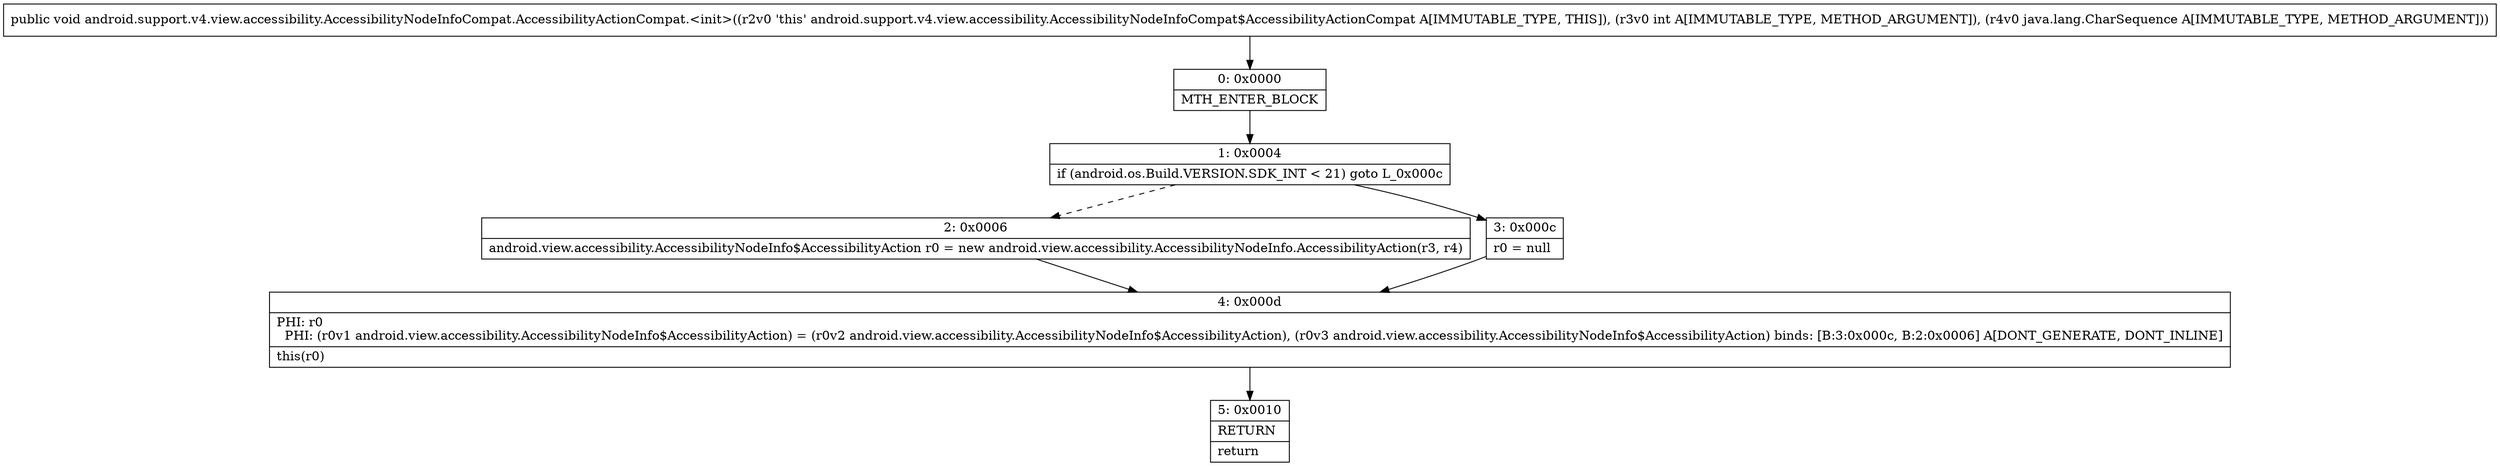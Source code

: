 digraph "CFG forandroid.support.v4.view.accessibility.AccessibilityNodeInfoCompat.AccessibilityActionCompat.\<init\>(ILjava\/lang\/CharSequence;)V" {
Node_0 [shape=record,label="{0\:\ 0x0000|MTH_ENTER_BLOCK\l}"];
Node_1 [shape=record,label="{1\:\ 0x0004|if (android.os.Build.VERSION.SDK_INT \< 21) goto L_0x000c\l}"];
Node_2 [shape=record,label="{2\:\ 0x0006|android.view.accessibility.AccessibilityNodeInfo$AccessibilityAction r0 = new android.view.accessibility.AccessibilityNodeInfo.AccessibilityAction(r3, r4)\l}"];
Node_3 [shape=record,label="{3\:\ 0x000c|r0 = null\l}"];
Node_4 [shape=record,label="{4\:\ 0x000d|PHI: r0 \l  PHI: (r0v1 android.view.accessibility.AccessibilityNodeInfo$AccessibilityAction) = (r0v2 android.view.accessibility.AccessibilityNodeInfo$AccessibilityAction), (r0v3 android.view.accessibility.AccessibilityNodeInfo$AccessibilityAction) binds: [B:3:0x000c, B:2:0x0006] A[DONT_GENERATE, DONT_INLINE]\l|this(r0)\l}"];
Node_5 [shape=record,label="{5\:\ 0x0010|RETURN\l|return\l}"];
MethodNode[shape=record,label="{public void android.support.v4.view.accessibility.AccessibilityNodeInfoCompat.AccessibilityActionCompat.\<init\>((r2v0 'this' android.support.v4.view.accessibility.AccessibilityNodeInfoCompat$AccessibilityActionCompat A[IMMUTABLE_TYPE, THIS]), (r3v0 int A[IMMUTABLE_TYPE, METHOD_ARGUMENT]), (r4v0 java.lang.CharSequence A[IMMUTABLE_TYPE, METHOD_ARGUMENT])) }"];
MethodNode -> Node_0;
Node_0 -> Node_1;
Node_1 -> Node_2[style=dashed];
Node_1 -> Node_3;
Node_2 -> Node_4;
Node_3 -> Node_4;
Node_4 -> Node_5;
}

